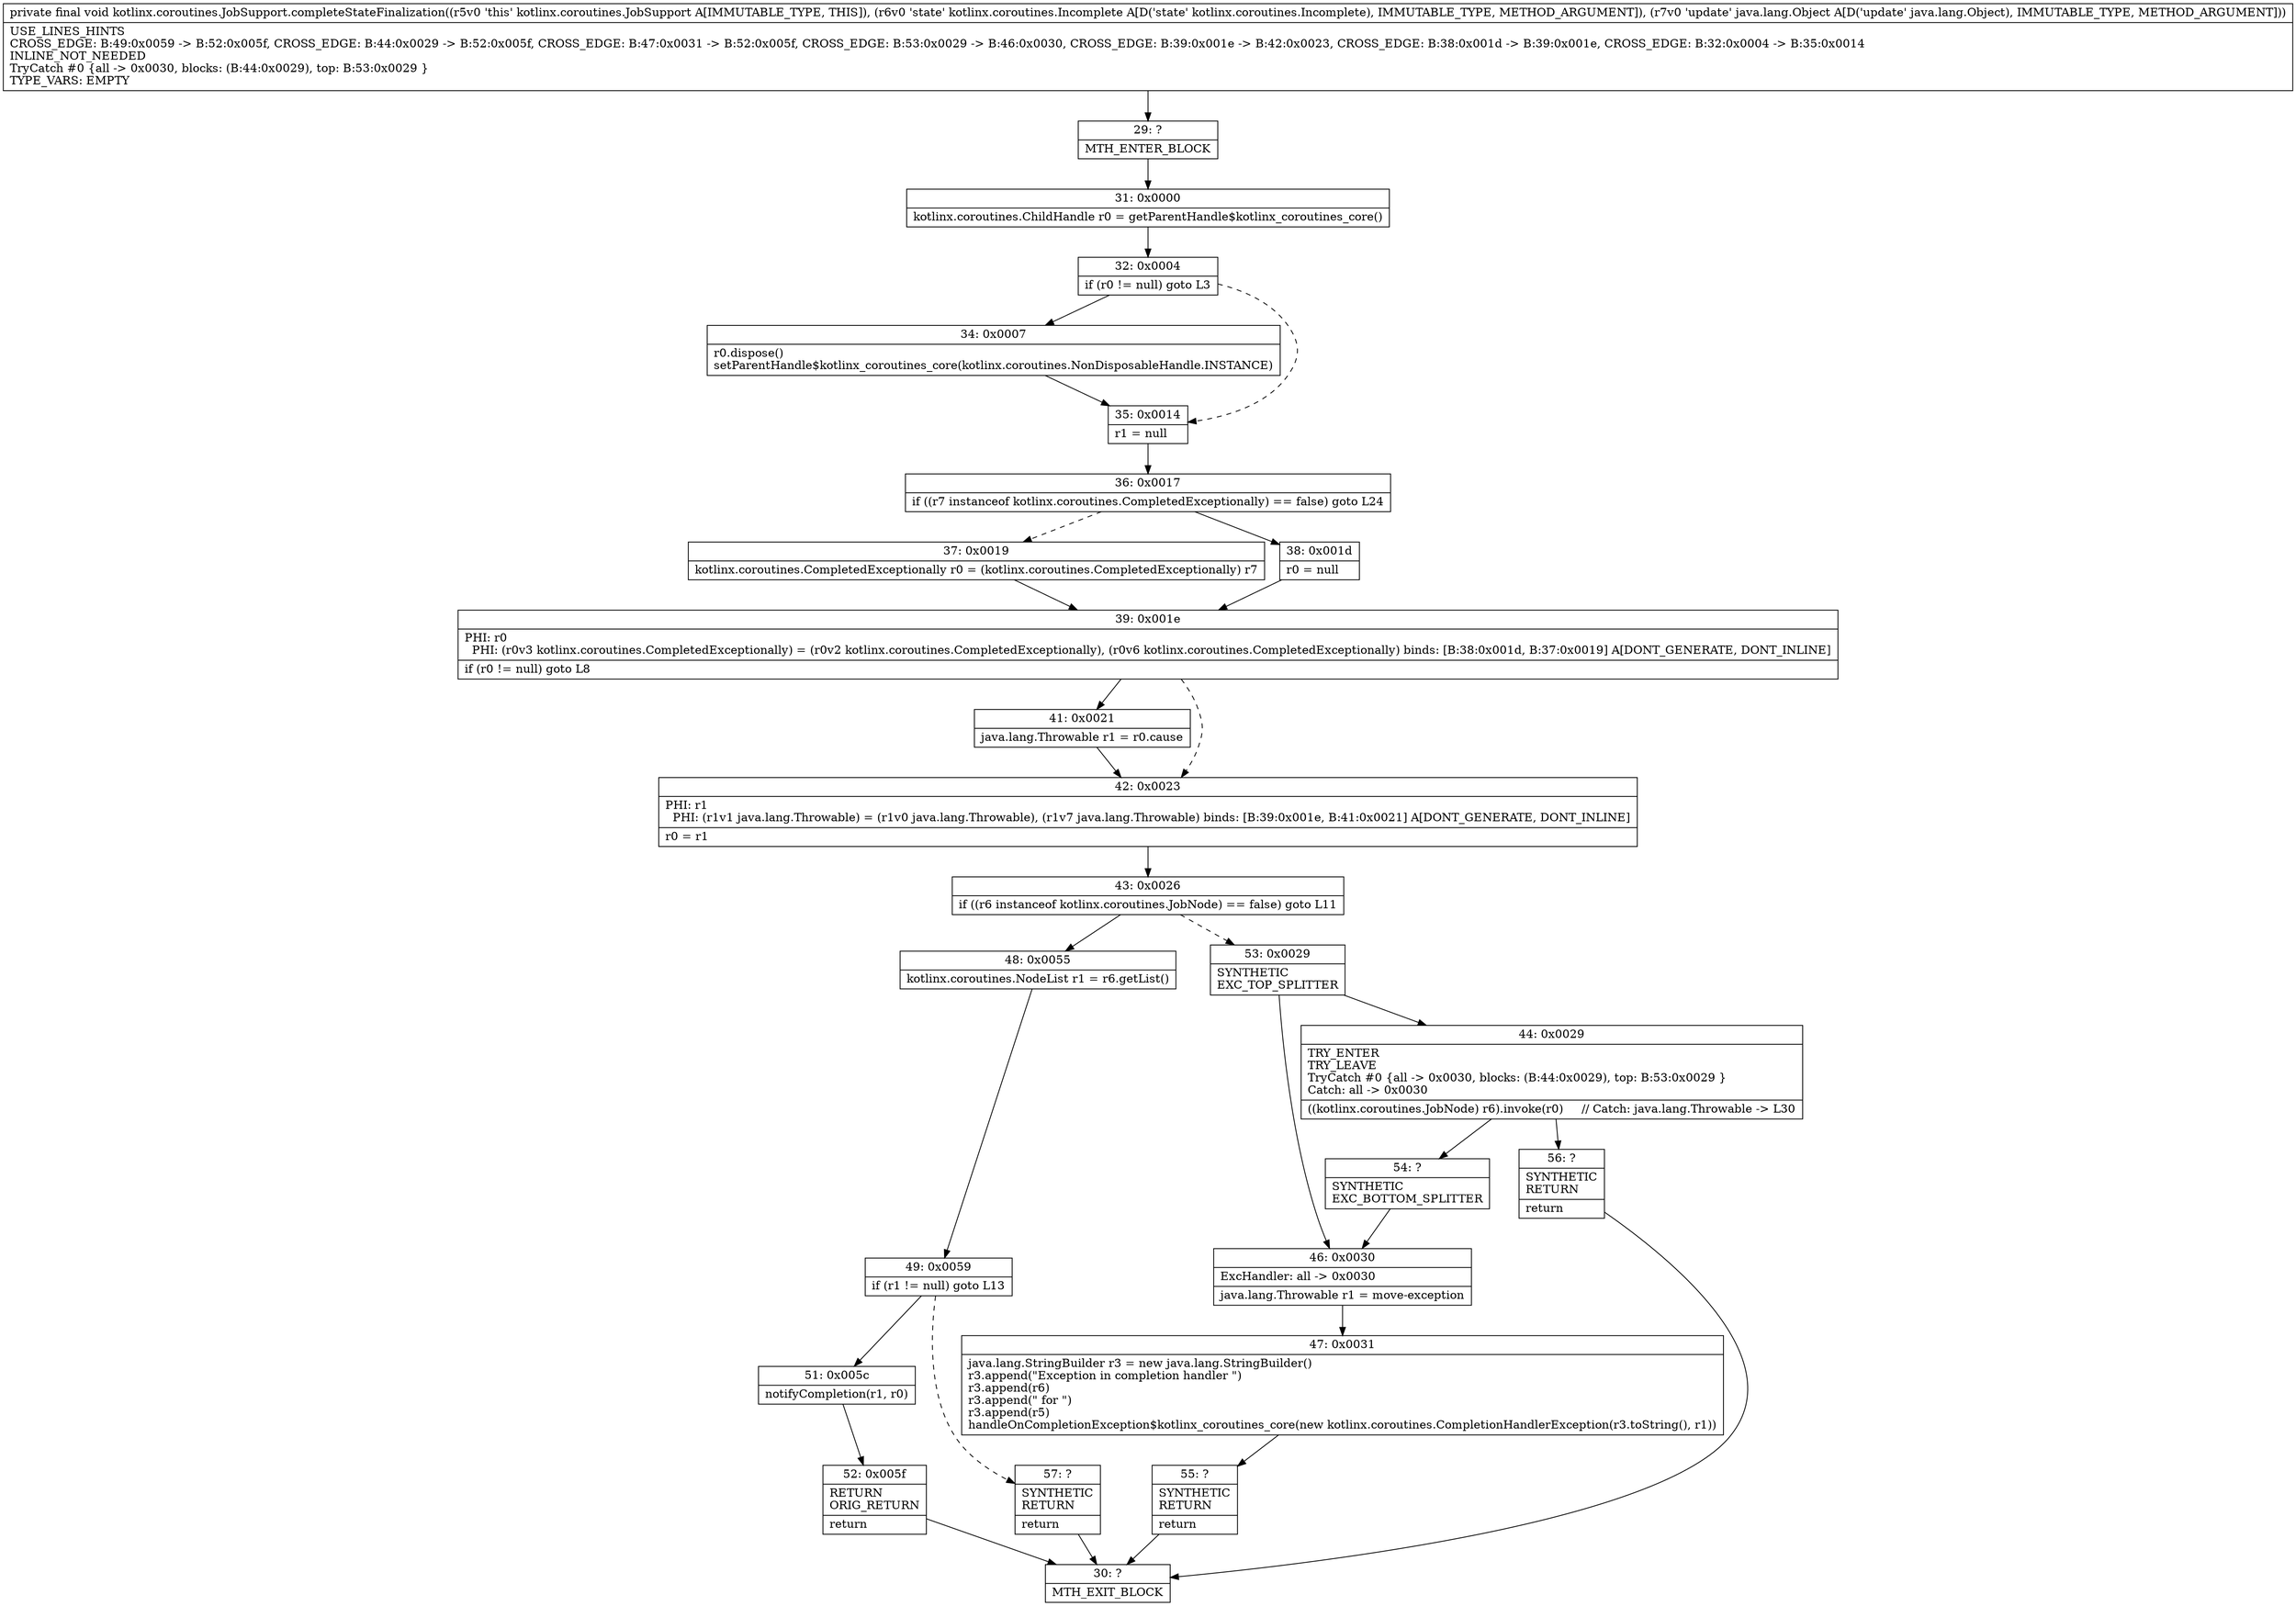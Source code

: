 digraph "CFG forkotlinx.coroutines.JobSupport.completeStateFinalization(Lkotlinx\/coroutines\/Incomplete;Ljava\/lang\/Object;)V" {
Node_29 [shape=record,label="{29\:\ ?|MTH_ENTER_BLOCK\l}"];
Node_31 [shape=record,label="{31\:\ 0x0000|kotlinx.coroutines.ChildHandle r0 = getParentHandle$kotlinx_coroutines_core()\l}"];
Node_32 [shape=record,label="{32\:\ 0x0004|if (r0 != null) goto L3\l}"];
Node_34 [shape=record,label="{34\:\ 0x0007|r0.dispose()\lsetParentHandle$kotlinx_coroutines_core(kotlinx.coroutines.NonDisposableHandle.INSTANCE)\l}"];
Node_35 [shape=record,label="{35\:\ 0x0014|r1 = null\l}"];
Node_36 [shape=record,label="{36\:\ 0x0017|if ((r7 instanceof kotlinx.coroutines.CompletedExceptionally) == false) goto L24\l}"];
Node_37 [shape=record,label="{37\:\ 0x0019|kotlinx.coroutines.CompletedExceptionally r0 = (kotlinx.coroutines.CompletedExceptionally) r7\l}"];
Node_39 [shape=record,label="{39\:\ 0x001e|PHI: r0 \l  PHI: (r0v3 kotlinx.coroutines.CompletedExceptionally) = (r0v2 kotlinx.coroutines.CompletedExceptionally), (r0v6 kotlinx.coroutines.CompletedExceptionally) binds: [B:38:0x001d, B:37:0x0019] A[DONT_GENERATE, DONT_INLINE]\l|if (r0 != null) goto L8\l}"];
Node_41 [shape=record,label="{41\:\ 0x0021|java.lang.Throwable r1 = r0.cause\l}"];
Node_42 [shape=record,label="{42\:\ 0x0023|PHI: r1 \l  PHI: (r1v1 java.lang.Throwable) = (r1v0 java.lang.Throwable), (r1v7 java.lang.Throwable) binds: [B:39:0x001e, B:41:0x0021] A[DONT_GENERATE, DONT_INLINE]\l|r0 = r1\l}"];
Node_43 [shape=record,label="{43\:\ 0x0026|if ((r6 instanceof kotlinx.coroutines.JobNode) == false) goto L11\l}"];
Node_48 [shape=record,label="{48\:\ 0x0055|kotlinx.coroutines.NodeList r1 = r6.getList()\l}"];
Node_49 [shape=record,label="{49\:\ 0x0059|if (r1 != null) goto L13\l}"];
Node_51 [shape=record,label="{51\:\ 0x005c|notifyCompletion(r1, r0)\l}"];
Node_52 [shape=record,label="{52\:\ 0x005f|RETURN\lORIG_RETURN\l|return\l}"];
Node_30 [shape=record,label="{30\:\ ?|MTH_EXIT_BLOCK\l}"];
Node_57 [shape=record,label="{57\:\ ?|SYNTHETIC\lRETURN\l|return\l}"];
Node_53 [shape=record,label="{53\:\ 0x0029|SYNTHETIC\lEXC_TOP_SPLITTER\l}"];
Node_44 [shape=record,label="{44\:\ 0x0029|TRY_ENTER\lTRY_LEAVE\lTryCatch #0 \{all \-\> 0x0030, blocks: (B:44:0x0029), top: B:53:0x0029 \}\lCatch: all \-\> 0x0030\l|((kotlinx.coroutines.JobNode) r6).invoke(r0)     \/\/ Catch: java.lang.Throwable \-\> L30\l}"];
Node_54 [shape=record,label="{54\:\ ?|SYNTHETIC\lEXC_BOTTOM_SPLITTER\l}"];
Node_56 [shape=record,label="{56\:\ ?|SYNTHETIC\lRETURN\l|return\l}"];
Node_46 [shape=record,label="{46\:\ 0x0030|ExcHandler: all \-\> 0x0030\l|java.lang.Throwable r1 = move\-exception\l}"];
Node_47 [shape=record,label="{47\:\ 0x0031|java.lang.StringBuilder r3 = new java.lang.StringBuilder()\lr3.append(\"Exception in completion handler \")\lr3.append(r6)\lr3.append(\" for \")\lr3.append(r5)\lhandleOnCompletionException$kotlinx_coroutines_core(new kotlinx.coroutines.CompletionHandlerException(r3.toString(), r1))\l}"];
Node_55 [shape=record,label="{55\:\ ?|SYNTHETIC\lRETURN\l|return\l}"];
Node_38 [shape=record,label="{38\:\ 0x001d|r0 = null\l}"];
MethodNode[shape=record,label="{private final void kotlinx.coroutines.JobSupport.completeStateFinalization((r5v0 'this' kotlinx.coroutines.JobSupport A[IMMUTABLE_TYPE, THIS]), (r6v0 'state' kotlinx.coroutines.Incomplete A[D('state' kotlinx.coroutines.Incomplete), IMMUTABLE_TYPE, METHOD_ARGUMENT]), (r7v0 'update' java.lang.Object A[D('update' java.lang.Object), IMMUTABLE_TYPE, METHOD_ARGUMENT]))  | USE_LINES_HINTS\lCROSS_EDGE: B:49:0x0059 \-\> B:52:0x005f, CROSS_EDGE: B:44:0x0029 \-\> B:52:0x005f, CROSS_EDGE: B:47:0x0031 \-\> B:52:0x005f, CROSS_EDGE: B:53:0x0029 \-\> B:46:0x0030, CROSS_EDGE: B:39:0x001e \-\> B:42:0x0023, CROSS_EDGE: B:38:0x001d \-\> B:39:0x001e, CROSS_EDGE: B:32:0x0004 \-\> B:35:0x0014\lINLINE_NOT_NEEDED\lTryCatch #0 \{all \-\> 0x0030, blocks: (B:44:0x0029), top: B:53:0x0029 \}\lTYPE_VARS: EMPTY\l}"];
MethodNode -> Node_29;Node_29 -> Node_31;
Node_31 -> Node_32;
Node_32 -> Node_34;
Node_32 -> Node_35[style=dashed];
Node_34 -> Node_35;
Node_35 -> Node_36;
Node_36 -> Node_37[style=dashed];
Node_36 -> Node_38;
Node_37 -> Node_39;
Node_39 -> Node_41;
Node_39 -> Node_42[style=dashed];
Node_41 -> Node_42;
Node_42 -> Node_43;
Node_43 -> Node_48;
Node_43 -> Node_53[style=dashed];
Node_48 -> Node_49;
Node_49 -> Node_51;
Node_49 -> Node_57[style=dashed];
Node_51 -> Node_52;
Node_52 -> Node_30;
Node_57 -> Node_30;
Node_53 -> Node_44;
Node_53 -> Node_46;
Node_44 -> Node_54;
Node_44 -> Node_56;
Node_54 -> Node_46;
Node_56 -> Node_30;
Node_46 -> Node_47;
Node_47 -> Node_55;
Node_55 -> Node_30;
Node_38 -> Node_39;
}


